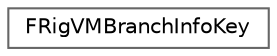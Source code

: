 digraph "Graphical Class Hierarchy"
{
 // INTERACTIVE_SVG=YES
 // LATEX_PDF_SIZE
  bgcolor="transparent";
  edge [fontname=Helvetica,fontsize=10,labelfontname=Helvetica,labelfontsize=10];
  node [fontname=Helvetica,fontsize=10,shape=box,height=0.2,width=0.4];
  rankdir="LR";
  Node0 [id="Node000000",label="FRigVMBranchInfoKey",height=0.2,width=0.4,color="grey40", fillcolor="white", style="filled",URL="$d2/d24/structFRigVMBranchInfoKey.html",tooltip=" "];
}
